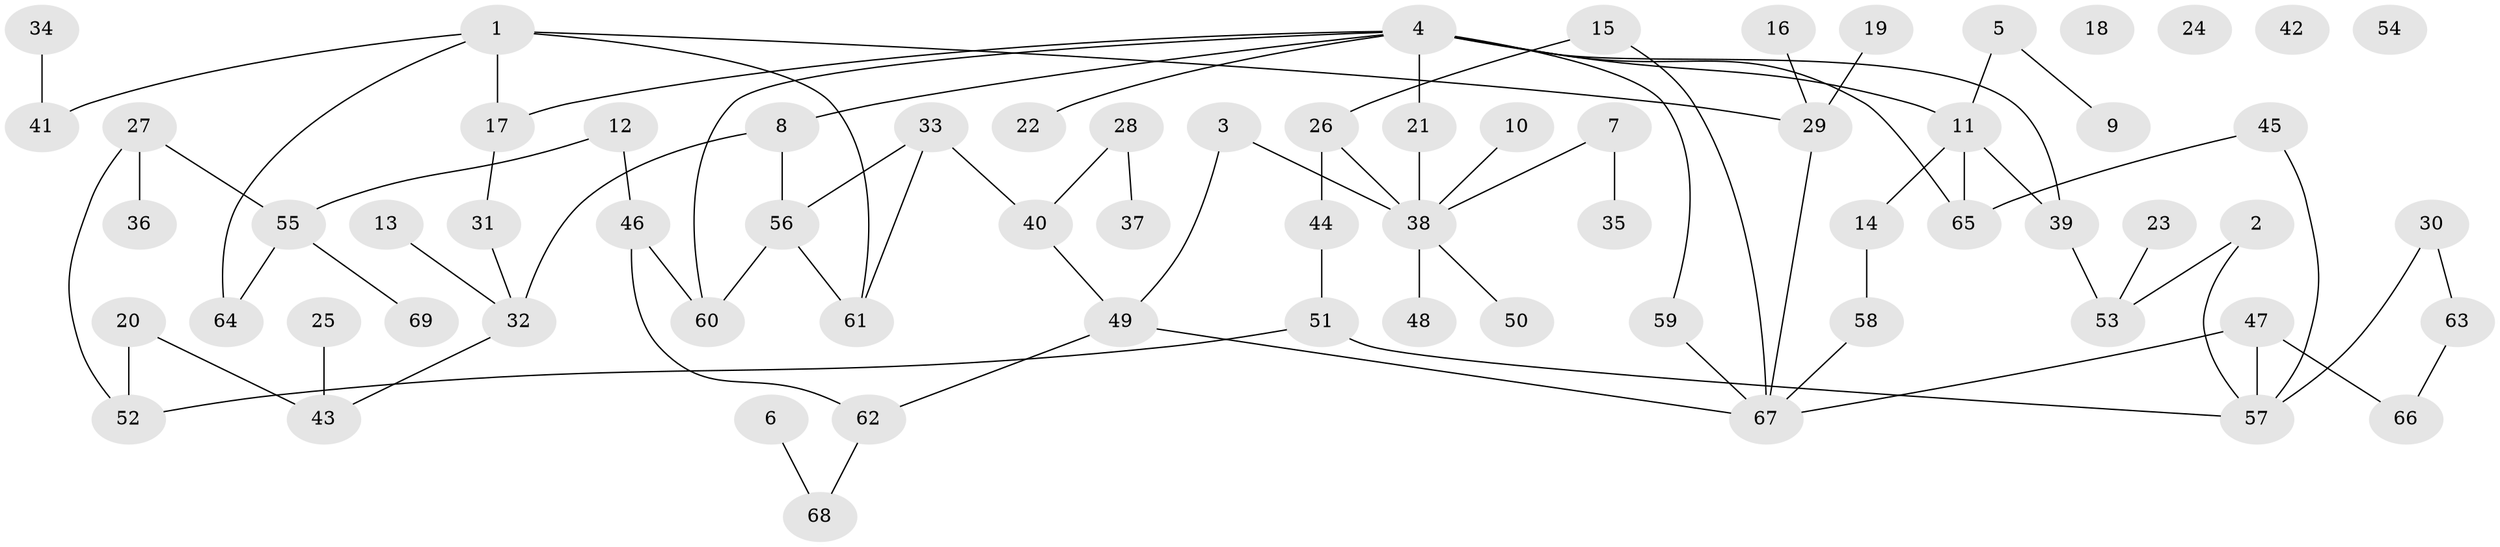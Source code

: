 // coarse degree distribution, {2: 0.20833333333333334, 5: 0.041666666666666664, 3: 0.125, 4: 0.16666666666666666, 1: 0.2916666666666667, 6: 0.041666666666666664, 8: 0.08333333333333333, 7: 0.041666666666666664}
// Generated by graph-tools (version 1.1) at 2025/35/03/04/25 23:35:49]
// undirected, 69 vertices, 83 edges
graph export_dot {
  node [color=gray90,style=filled];
  1;
  2;
  3;
  4;
  5;
  6;
  7;
  8;
  9;
  10;
  11;
  12;
  13;
  14;
  15;
  16;
  17;
  18;
  19;
  20;
  21;
  22;
  23;
  24;
  25;
  26;
  27;
  28;
  29;
  30;
  31;
  32;
  33;
  34;
  35;
  36;
  37;
  38;
  39;
  40;
  41;
  42;
  43;
  44;
  45;
  46;
  47;
  48;
  49;
  50;
  51;
  52;
  53;
  54;
  55;
  56;
  57;
  58;
  59;
  60;
  61;
  62;
  63;
  64;
  65;
  66;
  67;
  68;
  69;
  1 -- 17;
  1 -- 29;
  1 -- 41;
  1 -- 61;
  1 -- 64;
  2 -- 53;
  2 -- 57;
  3 -- 38;
  3 -- 49;
  4 -- 8;
  4 -- 11;
  4 -- 17;
  4 -- 21;
  4 -- 22;
  4 -- 39;
  4 -- 59;
  4 -- 60;
  4 -- 65;
  5 -- 9;
  5 -- 11;
  6 -- 68;
  7 -- 35;
  7 -- 38;
  8 -- 32;
  8 -- 56;
  10 -- 38;
  11 -- 14;
  11 -- 39;
  11 -- 65;
  12 -- 46;
  12 -- 55;
  13 -- 32;
  14 -- 58;
  15 -- 26;
  15 -- 67;
  16 -- 29;
  17 -- 31;
  19 -- 29;
  20 -- 43;
  20 -- 52;
  21 -- 38;
  23 -- 53;
  25 -- 43;
  26 -- 38;
  26 -- 44;
  27 -- 36;
  27 -- 52;
  27 -- 55;
  28 -- 37;
  28 -- 40;
  29 -- 67;
  30 -- 57;
  30 -- 63;
  31 -- 32;
  32 -- 43;
  33 -- 40;
  33 -- 56;
  33 -- 61;
  34 -- 41;
  38 -- 48;
  38 -- 50;
  39 -- 53;
  40 -- 49;
  44 -- 51;
  45 -- 57;
  45 -- 65;
  46 -- 60;
  46 -- 62;
  47 -- 57;
  47 -- 66;
  47 -- 67;
  49 -- 62;
  49 -- 67;
  51 -- 52;
  51 -- 57;
  55 -- 64;
  55 -- 69;
  56 -- 60;
  56 -- 61;
  58 -- 67;
  59 -- 67;
  62 -- 68;
  63 -- 66;
}
